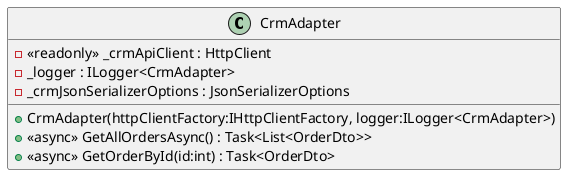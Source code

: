 @startuml
class CrmAdapter {
    - <<readonly>> _crmApiClient : HttpClient
    - _logger : ILogger<CrmAdapter>
    - _crmJsonSerializerOptions : JsonSerializerOptions
    + CrmAdapter(httpClientFactory:IHttpClientFactory, logger:ILogger<CrmAdapter>)
    + <<async>> GetAllOrdersAsync() : Task<List<OrderDto>>
    + <<async>> GetOrderById(id:int) : Task<OrderDto>
}
@enduml
